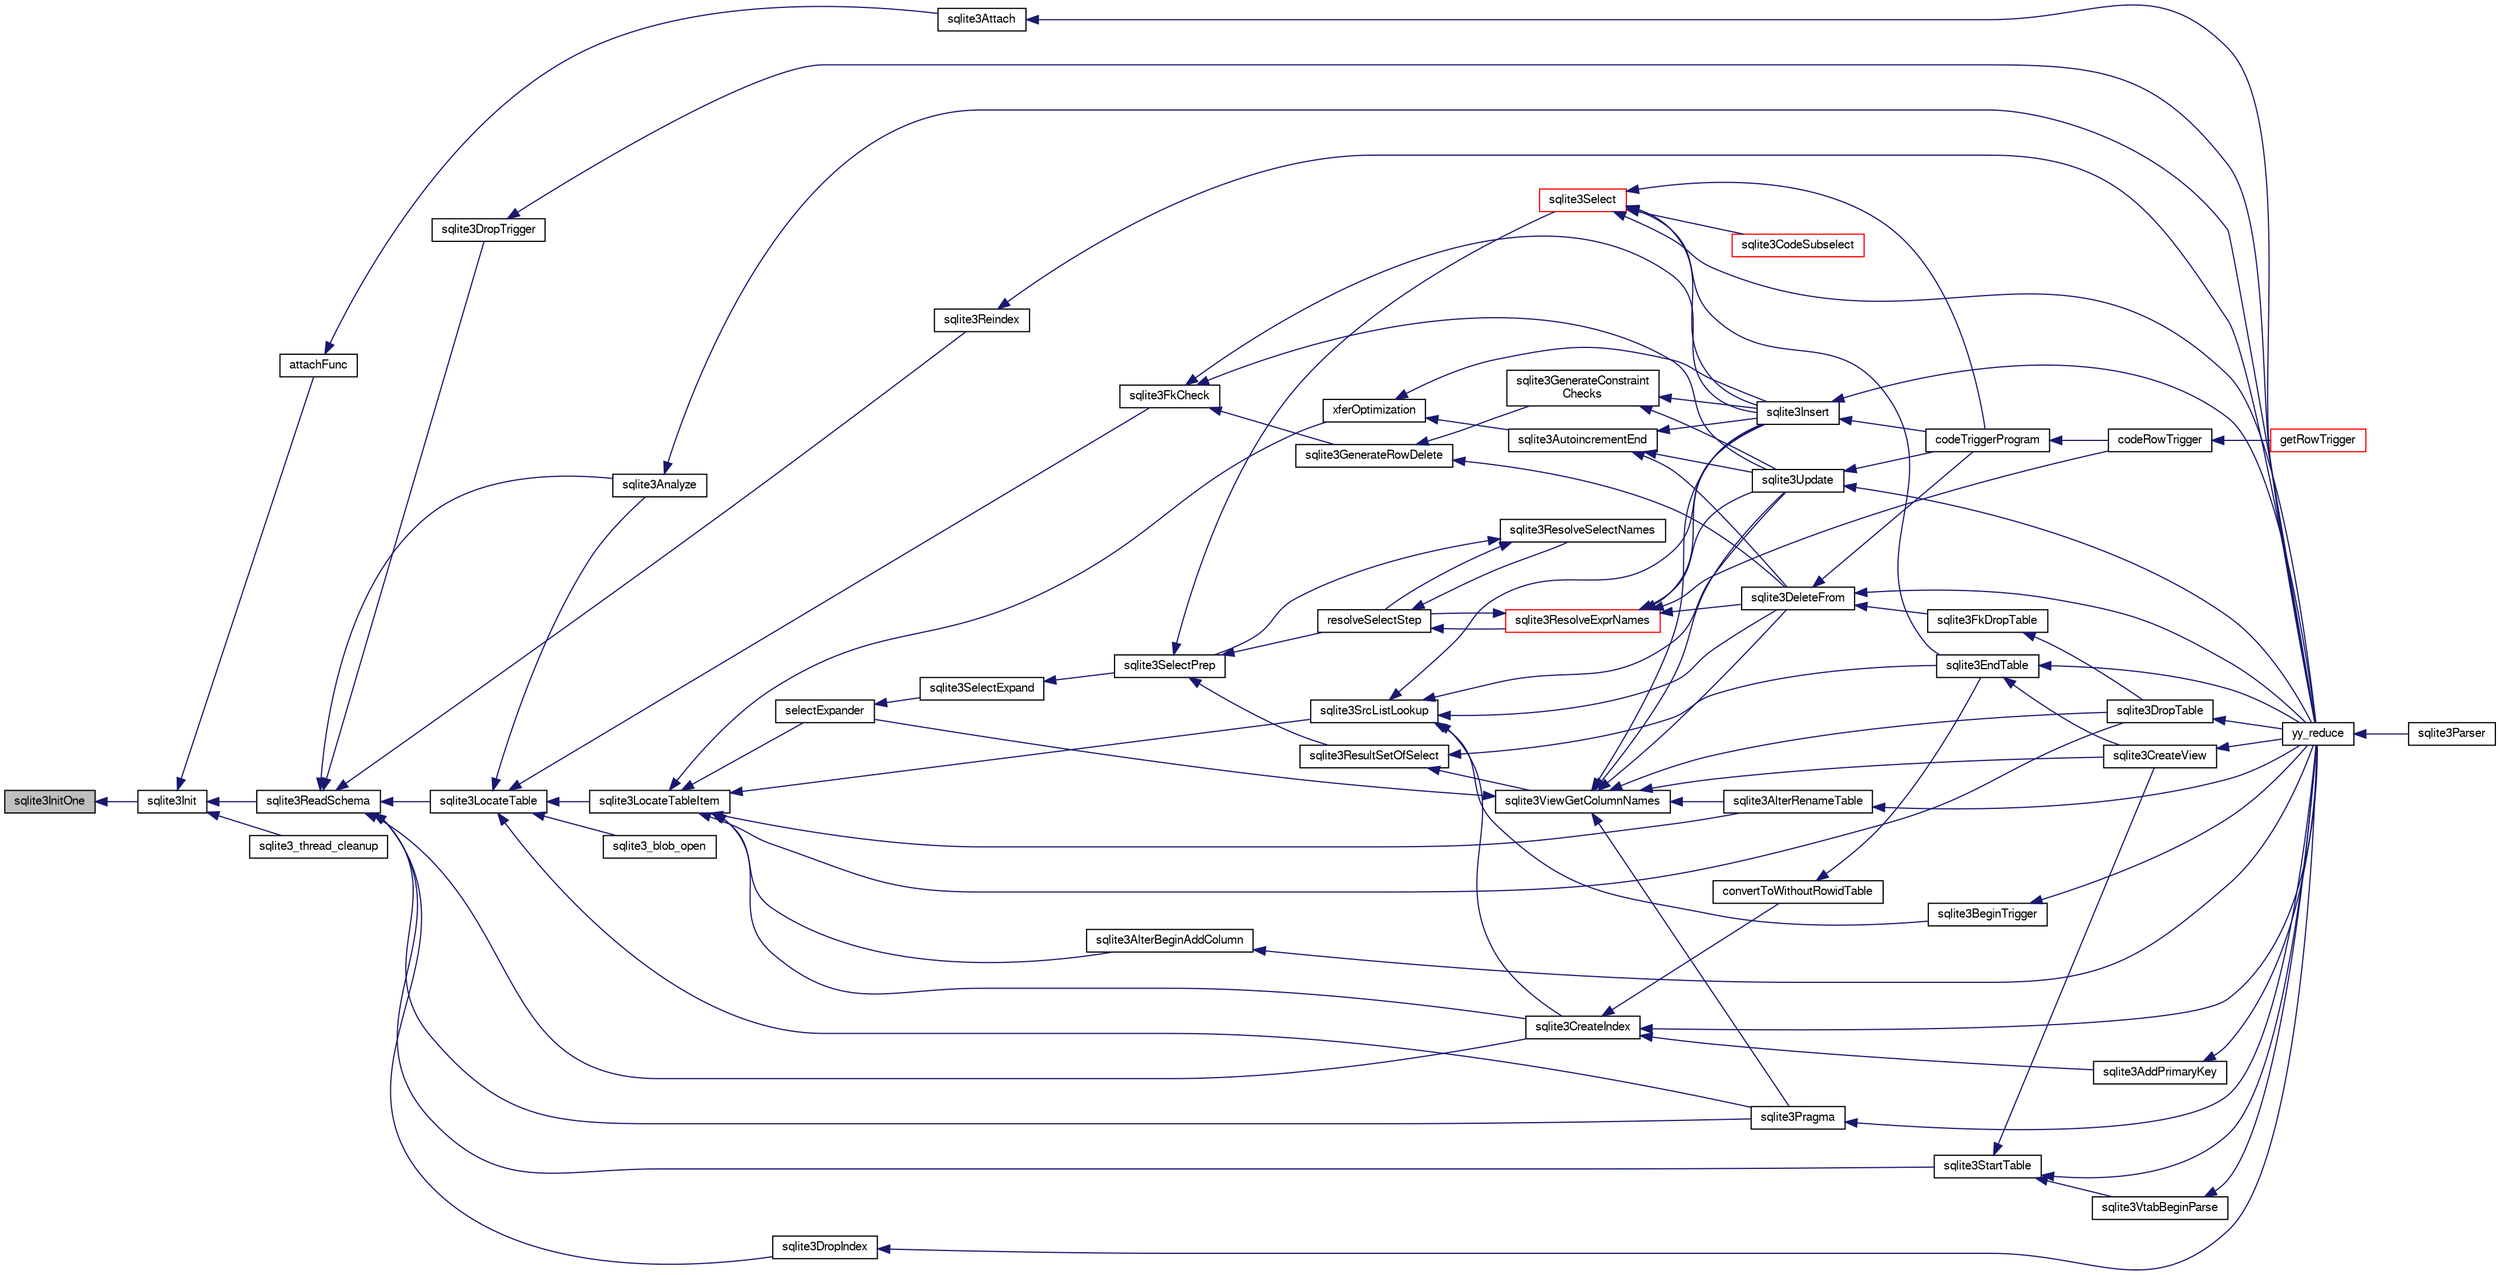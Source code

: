 digraph "sqlite3InitOne"
{
  edge [fontname="FreeSans",fontsize="10",labelfontname="FreeSans",labelfontsize="10"];
  node [fontname="FreeSans",fontsize="10",shape=record];
  rankdir="LR";
  Node568377 [label="sqlite3InitOne",height=0.2,width=0.4,color="black", fillcolor="grey75", style="filled", fontcolor="black"];
  Node568377 -> Node568378 [dir="back",color="midnightblue",fontsize="10",style="solid",fontname="FreeSans"];
  Node568378 [label="sqlite3Init",height=0.2,width=0.4,color="black", fillcolor="white", style="filled",URL="$sqlite3_8c.html#aed74e3dc765631a833f522f425ff5a48"];
  Node568378 -> Node568379 [dir="back",color="midnightblue",fontsize="10",style="solid",fontname="FreeSans"];
  Node568379 [label="attachFunc",height=0.2,width=0.4,color="black", fillcolor="white", style="filled",URL="$sqlite3_8c.html#a69cb751a7da501b9a0aa37e0d7c3eaf7"];
  Node568379 -> Node568380 [dir="back",color="midnightblue",fontsize="10",style="solid",fontname="FreeSans"];
  Node568380 [label="sqlite3Attach",height=0.2,width=0.4,color="black", fillcolor="white", style="filled",URL="$sqlite3_8c.html#ae0907fe0b43cc1b4c7e6a16213e8546f"];
  Node568380 -> Node568381 [dir="back",color="midnightblue",fontsize="10",style="solid",fontname="FreeSans"];
  Node568381 [label="yy_reduce",height=0.2,width=0.4,color="black", fillcolor="white", style="filled",URL="$sqlite3_8c.html#a7c419a9b25711c666a9a2449ef377f14"];
  Node568381 -> Node568382 [dir="back",color="midnightblue",fontsize="10",style="solid",fontname="FreeSans"];
  Node568382 [label="sqlite3Parser",height=0.2,width=0.4,color="black", fillcolor="white", style="filled",URL="$sqlite3_8c.html#a0327d71a5fabe0b6a343d78a2602e72a"];
  Node568378 -> Node568383 [dir="back",color="midnightblue",fontsize="10",style="solid",fontname="FreeSans"];
  Node568383 [label="sqlite3ReadSchema",height=0.2,width=0.4,color="black", fillcolor="white", style="filled",URL="$sqlite3_8c.html#ac41a97f30334f7d35b2b5713097eca90"];
  Node568383 -> Node568384 [dir="back",color="midnightblue",fontsize="10",style="solid",fontname="FreeSans"];
  Node568384 [label="sqlite3Analyze",height=0.2,width=0.4,color="black", fillcolor="white", style="filled",URL="$sqlite3_8c.html#ac696deb1ccaae3fa855cfbd0bfd4d048"];
  Node568384 -> Node568381 [dir="back",color="midnightblue",fontsize="10",style="solid",fontname="FreeSans"];
  Node568383 -> Node568385 [dir="back",color="midnightblue",fontsize="10",style="solid",fontname="FreeSans"];
  Node568385 [label="sqlite3LocateTable",height=0.2,width=0.4,color="black", fillcolor="white", style="filled",URL="$sqlite3_8c.html#adfeea5b18971250d4ff7f5a44e134d75"];
  Node568385 -> Node568386 [dir="back",color="midnightblue",fontsize="10",style="solid",fontname="FreeSans"];
  Node568386 [label="sqlite3_blob_open",height=0.2,width=0.4,color="black", fillcolor="white", style="filled",URL="$sqlite3_8h.html#adb8ad839a5bdd62a43785132bc7dd518"];
  Node568385 -> Node568384 [dir="back",color="midnightblue",fontsize="10",style="solid",fontname="FreeSans"];
  Node568385 -> Node568387 [dir="back",color="midnightblue",fontsize="10",style="solid",fontname="FreeSans"];
  Node568387 [label="sqlite3LocateTableItem",height=0.2,width=0.4,color="black", fillcolor="white", style="filled",URL="$sqlite3_8c.html#ac80229652e6d3200bd88dff77f874888"];
  Node568387 -> Node568388 [dir="back",color="midnightblue",fontsize="10",style="solid",fontname="FreeSans"];
  Node568388 [label="sqlite3AlterRenameTable",height=0.2,width=0.4,color="black", fillcolor="white", style="filled",URL="$sqlite3_8c.html#aa5cfdb507ff74e559f2efb0318c96d2c"];
  Node568388 -> Node568381 [dir="back",color="midnightblue",fontsize="10",style="solid",fontname="FreeSans"];
  Node568387 -> Node568389 [dir="back",color="midnightblue",fontsize="10",style="solid",fontname="FreeSans"];
  Node568389 [label="sqlite3AlterBeginAddColumn",height=0.2,width=0.4,color="black", fillcolor="white", style="filled",URL="$sqlite3_8c.html#a884f7bc342f8753d938ae1f1b9157d2d"];
  Node568389 -> Node568381 [dir="back",color="midnightblue",fontsize="10",style="solid",fontname="FreeSans"];
  Node568387 -> Node568390 [dir="back",color="midnightblue",fontsize="10",style="solid",fontname="FreeSans"];
  Node568390 [label="sqlite3DropTable",height=0.2,width=0.4,color="black", fillcolor="white", style="filled",URL="$sqlite3_8c.html#a5534f77364b5568783c0e50db3c9defb"];
  Node568390 -> Node568381 [dir="back",color="midnightblue",fontsize="10",style="solid",fontname="FreeSans"];
  Node568387 -> Node568391 [dir="back",color="midnightblue",fontsize="10",style="solid",fontname="FreeSans"];
  Node568391 [label="sqlite3CreateIndex",height=0.2,width=0.4,color="black", fillcolor="white", style="filled",URL="$sqlite3_8c.html#a8dbe5e590ab6c58a8c45f34f7c81e825"];
  Node568391 -> Node568392 [dir="back",color="midnightblue",fontsize="10",style="solid",fontname="FreeSans"];
  Node568392 [label="sqlite3AddPrimaryKey",height=0.2,width=0.4,color="black", fillcolor="white", style="filled",URL="$sqlite3_8c.html#af2b0672c3379d2a7d927d210ae0ade62"];
  Node568392 -> Node568381 [dir="back",color="midnightblue",fontsize="10",style="solid",fontname="FreeSans"];
  Node568391 -> Node568393 [dir="back",color="midnightblue",fontsize="10",style="solid",fontname="FreeSans"];
  Node568393 [label="convertToWithoutRowidTable",height=0.2,width=0.4,color="black", fillcolor="white", style="filled",URL="$sqlite3_8c.html#a0d41effc4e4a0ba740429a08f6747313"];
  Node568393 -> Node568394 [dir="back",color="midnightblue",fontsize="10",style="solid",fontname="FreeSans"];
  Node568394 [label="sqlite3EndTable",height=0.2,width=0.4,color="black", fillcolor="white", style="filled",URL="$sqlite3_8c.html#a7b5f2c66c0f0b6f819d970ca389768b0"];
  Node568394 -> Node568395 [dir="back",color="midnightblue",fontsize="10",style="solid",fontname="FreeSans"];
  Node568395 [label="sqlite3CreateView",height=0.2,width=0.4,color="black", fillcolor="white", style="filled",URL="$sqlite3_8c.html#a9d85cb00ff71dee5cd9a019503a6982e"];
  Node568395 -> Node568381 [dir="back",color="midnightblue",fontsize="10",style="solid",fontname="FreeSans"];
  Node568394 -> Node568381 [dir="back",color="midnightblue",fontsize="10",style="solid",fontname="FreeSans"];
  Node568391 -> Node568381 [dir="back",color="midnightblue",fontsize="10",style="solid",fontname="FreeSans"];
  Node568387 -> Node568396 [dir="back",color="midnightblue",fontsize="10",style="solid",fontname="FreeSans"];
  Node568396 [label="sqlite3SrcListLookup",height=0.2,width=0.4,color="black", fillcolor="white", style="filled",URL="$sqlite3_8c.html#a6354fab5d5d3aa8a721e43d480c16701"];
  Node568396 -> Node568391 [dir="back",color="midnightblue",fontsize="10",style="solid",fontname="FreeSans"];
  Node568396 -> Node568397 [dir="back",color="midnightblue",fontsize="10",style="solid",fontname="FreeSans"];
  Node568397 [label="sqlite3DeleteFrom",height=0.2,width=0.4,color="black", fillcolor="white", style="filled",URL="$sqlite3_8c.html#ab9b4b45349188b49eabb23f94608a091"];
  Node568397 -> Node568398 [dir="back",color="midnightblue",fontsize="10",style="solid",fontname="FreeSans"];
  Node568398 [label="sqlite3FkDropTable",height=0.2,width=0.4,color="black", fillcolor="white", style="filled",URL="$sqlite3_8c.html#a1218c6fc74e89152ceaa4760e82f5ef9"];
  Node568398 -> Node568390 [dir="back",color="midnightblue",fontsize="10",style="solid",fontname="FreeSans"];
  Node568397 -> Node568399 [dir="back",color="midnightblue",fontsize="10",style="solid",fontname="FreeSans"];
  Node568399 [label="codeTriggerProgram",height=0.2,width=0.4,color="black", fillcolor="white", style="filled",URL="$sqlite3_8c.html#a120801f59d9281d201d2ff4b2606836e"];
  Node568399 -> Node568400 [dir="back",color="midnightblue",fontsize="10",style="solid",fontname="FreeSans"];
  Node568400 [label="codeRowTrigger",height=0.2,width=0.4,color="black", fillcolor="white", style="filled",URL="$sqlite3_8c.html#a463cea5aaaf388b560b206570a0022fc"];
  Node568400 -> Node568401 [dir="back",color="midnightblue",fontsize="10",style="solid",fontname="FreeSans"];
  Node568401 [label="getRowTrigger",height=0.2,width=0.4,color="red", fillcolor="white", style="filled",URL="$sqlite3_8c.html#a69626ef20b540d1a2b19cf56f3f45689"];
  Node568397 -> Node568381 [dir="back",color="midnightblue",fontsize="10",style="solid",fontname="FreeSans"];
  Node568396 -> Node568406 [dir="back",color="midnightblue",fontsize="10",style="solid",fontname="FreeSans"];
  Node568406 [label="sqlite3Insert",height=0.2,width=0.4,color="black", fillcolor="white", style="filled",URL="$sqlite3_8c.html#a5b17c9c2000bae6bdff8e6be48d7dc2b"];
  Node568406 -> Node568399 [dir="back",color="midnightblue",fontsize="10",style="solid",fontname="FreeSans"];
  Node568406 -> Node568381 [dir="back",color="midnightblue",fontsize="10",style="solid",fontname="FreeSans"];
  Node568396 -> Node568410 [dir="back",color="midnightblue",fontsize="10",style="solid",fontname="FreeSans"];
  Node568410 [label="sqlite3BeginTrigger",height=0.2,width=0.4,color="black", fillcolor="white", style="filled",URL="$sqlite3_8c.html#ac20a731dbd52edec68a09962c7f39a4c"];
  Node568410 -> Node568381 [dir="back",color="midnightblue",fontsize="10",style="solid",fontname="FreeSans"];
  Node568396 -> Node568407 [dir="back",color="midnightblue",fontsize="10",style="solid",fontname="FreeSans"];
  Node568407 [label="sqlite3Update",height=0.2,width=0.4,color="black", fillcolor="white", style="filled",URL="$sqlite3_8c.html#ac5aa67c46e8cc8174566fabe6809fafa"];
  Node568407 -> Node568399 [dir="back",color="midnightblue",fontsize="10",style="solid",fontname="FreeSans"];
  Node568407 -> Node568381 [dir="back",color="midnightblue",fontsize="10",style="solid",fontname="FreeSans"];
  Node568387 -> Node568411 [dir="back",color="midnightblue",fontsize="10",style="solid",fontname="FreeSans"];
  Node568411 [label="xferOptimization",height=0.2,width=0.4,color="black", fillcolor="white", style="filled",URL="$sqlite3_8c.html#ae85c90f7d064fe83f4ed930e708855d2"];
  Node568411 -> Node568412 [dir="back",color="midnightblue",fontsize="10",style="solid",fontname="FreeSans"];
  Node568412 [label="sqlite3AutoincrementEnd",height=0.2,width=0.4,color="black", fillcolor="white", style="filled",URL="$sqlite3_8c.html#ad8f51f6ea684367030cd9c09234374e7"];
  Node568412 -> Node568397 [dir="back",color="midnightblue",fontsize="10",style="solid",fontname="FreeSans"];
  Node568412 -> Node568406 [dir="back",color="midnightblue",fontsize="10",style="solid",fontname="FreeSans"];
  Node568412 -> Node568407 [dir="back",color="midnightblue",fontsize="10",style="solid",fontname="FreeSans"];
  Node568411 -> Node568406 [dir="back",color="midnightblue",fontsize="10",style="solid",fontname="FreeSans"];
  Node568387 -> Node568413 [dir="back",color="midnightblue",fontsize="10",style="solid",fontname="FreeSans"];
  Node568413 [label="selectExpander",height=0.2,width=0.4,color="black", fillcolor="white", style="filled",URL="$sqlite3_8c.html#abee977318fbf74531340c6e41b0ca953"];
  Node568413 -> Node568414 [dir="back",color="midnightblue",fontsize="10",style="solid",fontname="FreeSans"];
  Node568414 [label="sqlite3SelectExpand",height=0.2,width=0.4,color="black", fillcolor="white", style="filled",URL="$sqlite3_8c.html#ae55acd1d8219505e629c2148950fa3de"];
  Node568414 -> Node568415 [dir="back",color="midnightblue",fontsize="10",style="solid",fontname="FreeSans"];
  Node568415 [label="sqlite3SelectPrep",height=0.2,width=0.4,color="black", fillcolor="white", style="filled",URL="$sqlite3_8c.html#aa4385bd53c0a43dea72fbc23cc78e1c6"];
  Node568415 -> Node568416 [dir="back",color="midnightblue",fontsize="10",style="solid",fontname="FreeSans"];
  Node568416 [label="resolveSelectStep",height=0.2,width=0.4,color="black", fillcolor="white", style="filled",URL="$sqlite3_8c.html#a0b9015a9e505c63fd104dcbad672c814"];
  Node568416 -> Node568417 [dir="back",color="midnightblue",fontsize="10",style="solid",fontname="FreeSans"];
  Node568417 [label="sqlite3ResolveExprNames",height=0.2,width=0.4,color="red", fillcolor="white", style="filled",URL="$sqlite3_8c.html#a537cf717a3f847807d3a3fd65da636ad"];
  Node568417 -> Node568416 [dir="back",color="midnightblue",fontsize="10",style="solid",fontname="FreeSans"];
  Node568417 -> Node568397 [dir="back",color="midnightblue",fontsize="10",style="solid",fontname="FreeSans"];
  Node568417 -> Node568406 [dir="back",color="midnightblue",fontsize="10",style="solid",fontname="FreeSans"];
  Node568417 -> Node568400 [dir="back",color="midnightblue",fontsize="10",style="solid",fontname="FreeSans"];
  Node568417 -> Node568407 [dir="back",color="midnightblue",fontsize="10",style="solid",fontname="FreeSans"];
  Node568416 -> Node568427 [dir="back",color="midnightblue",fontsize="10",style="solid",fontname="FreeSans"];
  Node568427 [label="sqlite3ResolveSelectNames",height=0.2,width=0.4,color="black", fillcolor="white", style="filled",URL="$sqlite3_8c.html#a0cf10c480643b1ab9eaa02056a400734"];
  Node568427 -> Node568416 [dir="back",color="midnightblue",fontsize="10",style="solid",fontname="FreeSans"];
  Node568427 -> Node568415 [dir="back",color="midnightblue",fontsize="10",style="solid",fontname="FreeSans"];
  Node568415 -> Node568428 [dir="back",color="midnightblue",fontsize="10",style="solid",fontname="FreeSans"];
  Node568428 [label="sqlite3ResultSetOfSelect",height=0.2,width=0.4,color="black", fillcolor="white", style="filled",URL="$sqlite3_8c.html#ade35a86757654a36498d74152aa2fda8"];
  Node568428 -> Node568394 [dir="back",color="midnightblue",fontsize="10",style="solid",fontname="FreeSans"];
  Node568428 -> Node568429 [dir="back",color="midnightblue",fontsize="10",style="solid",fontname="FreeSans"];
  Node568429 [label="sqlite3ViewGetColumnNames",height=0.2,width=0.4,color="black", fillcolor="white", style="filled",URL="$sqlite3_8c.html#aebc7cd8d9e2bd174ae0a60363d3f6ce8"];
  Node568429 -> Node568388 [dir="back",color="midnightblue",fontsize="10",style="solid",fontname="FreeSans"];
  Node568429 -> Node568395 [dir="back",color="midnightblue",fontsize="10",style="solid",fontname="FreeSans"];
  Node568429 -> Node568390 [dir="back",color="midnightblue",fontsize="10",style="solid",fontname="FreeSans"];
  Node568429 -> Node568397 [dir="back",color="midnightblue",fontsize="10",style="solid",fontname="FreeSans"];
  Node568429 -> Node568406 [dir="back",color="midnightblue",fontsize="10",style="solid",fontname="FreeSans"];
  Node568429 -> Node568430 [dir="back",color="midnightblue",fontsize="10",style="solid",fontname="FreeSans"];
  Node568430 [label="sqlite3Pragma",height=0.2,width=0.4,color="black", fillcolor="white", style="filled",URL="$sqlite3_8c.html#a111391370f58f8e6a6eca51fd34d62ed"];
  Node568430 -> Node568381 [dir="back",color="midnightblue",fontsize="10",style="solid",fontname="FreeSans"];
  Node568429 -> Node568413 [dir="back",color="midnightblue",fontsize="10",style="solid",fontname="FreeSans"];
  Node568429 -> Node568407 [dir="back",color="midnightblue",fontsize="10",style="solid",fontname="FreeSans"];
  Node568415 -> Node568431 [dir="back",color="midnightblue",fontsize="10",style="solid",fontname="FreeSans"];
  Node568431 [label="sqlite3Select",height=0.2,width=0.4,color="red", fillcolor="white", style="filled",URL="$sqlite3_8c.html#a2465ee8c956209ba4b272477b7c21a45"];
  Node568431 -> Node568432 [dir="back",color="midnightblue",fontsize="10",style="solid",fontname="FreeSans"];
  Node568432 [label="sqlite3CodeSubselect",height=0.2,width=0.4,color="red", fillcolor="white", style="filled",URL="$sqlite3_8c.html#aa69b46d2204a1d1b110107a1be12ee0c"];
  Node568431 -> Node568394 [dir="back",color="midnightblue",fontsize="10",style="solid",fontname="FreeSans"];
  Node568431 -> Node568406 [dir="back",color="midnightblue",fontsize="10",style="solid",fontname="FreeSans"];
  Node568431 -> Node568399 [dir="back",color="midnightblue",fontsize="10",style="solid",fontname="FreeSans"];
  Node568431 -> Node568381 [dir="back",color="midnightblue",fontsize="10",style="solid",fontname="FreeSans"];
  Node568385 -> Node568426 [dir="back",color="midnightblue",fontsize="10",style="solid",fontname="FreeSans"];
  Node568426 [label="sqlite3FkCheck",height=0.2,width=0.4,color="black", fillcolor="white", style="filled",URL="$sqlite3_8c.html#aa38fb76c7d6f48f19772877a41703b92"];
  Node568426 -> Node568404 [dir="back",color="midnightblue",fontsize="10",style="solid",fontname="FreeSans"];
  Node568404 [label="sqlite3GenerateRowDelete",height=0.2,width=0.4,color="black", fillcolor="white", style="filled",URL="$sqlite3_8c.html#a2c76cbf3027fc18fdbb8cb4cd96b77d9"];
  Node568404 -> Node568397 [dir="back",color="midnightblue",fontsize="10",style="solid",fontname="FreeSans"];
  Node568404 -> Node568405 [dir="back",color="midnightblue",fontsize="10",style="solid",fontname="FreeSans"];
  Node568405 [label="sqlite3GenerateConstraint\lChecks",height=0.2,width=0.4,color="black", fillcolor="white", style="filled",URL="$sqlite3_8c.html#aef639c1e6a0c0a67ca6e7690ad931bd2"];
  Node568405 -> Node568406 [dir="back",color="midnightblue",fontsize="10",style="solid",fontname="FreeSans"];
  Node568405 -> Node568407 [dir="back",color="midnightblue",fontsize="10",style="solid",fontname="FreeSans"];
  Node568426 -> Node568406 [dir="back",color="midnightblue",fontsize="10",style="solid",fontname="FreeSans"];
  Node568426 -> Node568407 [dir="back",color="midnightblue",fontsize="10",style="solid",fontname="FreeSans"];
  Node568385 -> Node568430 [dir="back",color="midnightblue",fontsize="10",style="solid",fontname="FreeSans"];
  Node568383 -> Node568474 [dir="back",color="midnightblue",fontsize="10",style="solid",fontname="FreeSans"];
  Node568474 [label="sqlite3StartTable",height=0.2,width=0.4,color="black", fillcolor="white", style="filled",URL="$sqlite3_8c.html#af49b4395f39d9078a0dda2484c183012"];
  Node568474 -> Node568395 [dir="back",color="midnightblue",fontsize="10",style="solid",fontname="FreeSans"];
  Node568474 -> Node568475 [dir="back",color="midnightblue",fontsize="10",style="solid",fontname="FreeSans"];
  Node568475 [label="sqlite3VtabBeginParse",height=0.2,width=0.4,color="black", fillcolor="white", style="filled",URL="$sqlite3_8c.html#a081b9e174ed9650ac90990d60cd36e96"];
  Node568475 -> Node568381 [dir="back",color="midnightblue",fontsize="10",style="solid",fontname="FreeSans"];
  Node568474 -> Node568381 [dir="back",color="midnightblue",fontsize="10",style="solid",fontname="FreeSans"];
  Node568383 -> Node568391 [dir="back",color="midnightblue",fontsize="10",style="solid",fontname="FreeSans"];
  Node568383 -> Node568476 [dir="back",color="midnightblue",fontsize="10",style="solid",fontname="FreeSans"];
  Node568476 [label="sqlite3DropIndex",height=0.2,width=0.4,color="black", fillcolor="white", style="filled",URL="$sqlite3_8c.html#a3ffd2536f34a0cf6d427710b06b71e83"];
  Node568476 -> Node568381 [dir="back",color="midnightblue",fontsize="10",style="solid",fontname="FreeSans"];
  Node568383 -> Node568444 [dir="back",color="midnightblue",fontsize="10",style="solid",fontname="FreeSans"];
  Node568444 [label="sqlite3Reindex",height=0.2,width=0.4,color="black", fillcolor="white", style="filled",URL="$sqlite3_8c.html#abd189e31189391e1ef114b413ff4abbf"];
  Node568444 -> Node568381 [dir="back",color="midnightblue",fontsize="10",style="solid",fontname="FreeSans"];
  Node568383 -> Node568430 [dir="back",color="midnightblue",fontsize="10",style="solid",fontname="FreeSans"];
  Node568383 -> Node568477 [dir="back",color="midnightblue",fontsize="10",style="solid",fontname="FreeSans"];
  Node568477 [label="sqlite3DropTrigger",height=0.2,width=0.4,color="black", fillcolor="white", style="filled",URL="$sqlite3_8c.html#affdf1dd65e331b06feaef6ff8636305f"];
  Node568477 -> Node568381 [dir="back",color="midnightblue",fontsize="10",style="solid",fontname="FreeSans"];
  Node568378 -> Node568478 [dir="back",color="midnightblue",fontsize="10",style="solid",fontname="FreeSans"];
  Node568478 [label="sqlite3_thread_cleanup",height=0.2,width=0.4,color="black", fillcolor="white", style="filled",URL="$sqlite3_8h.html#a34980c829db84f02e1a1599063469f06"];
}
